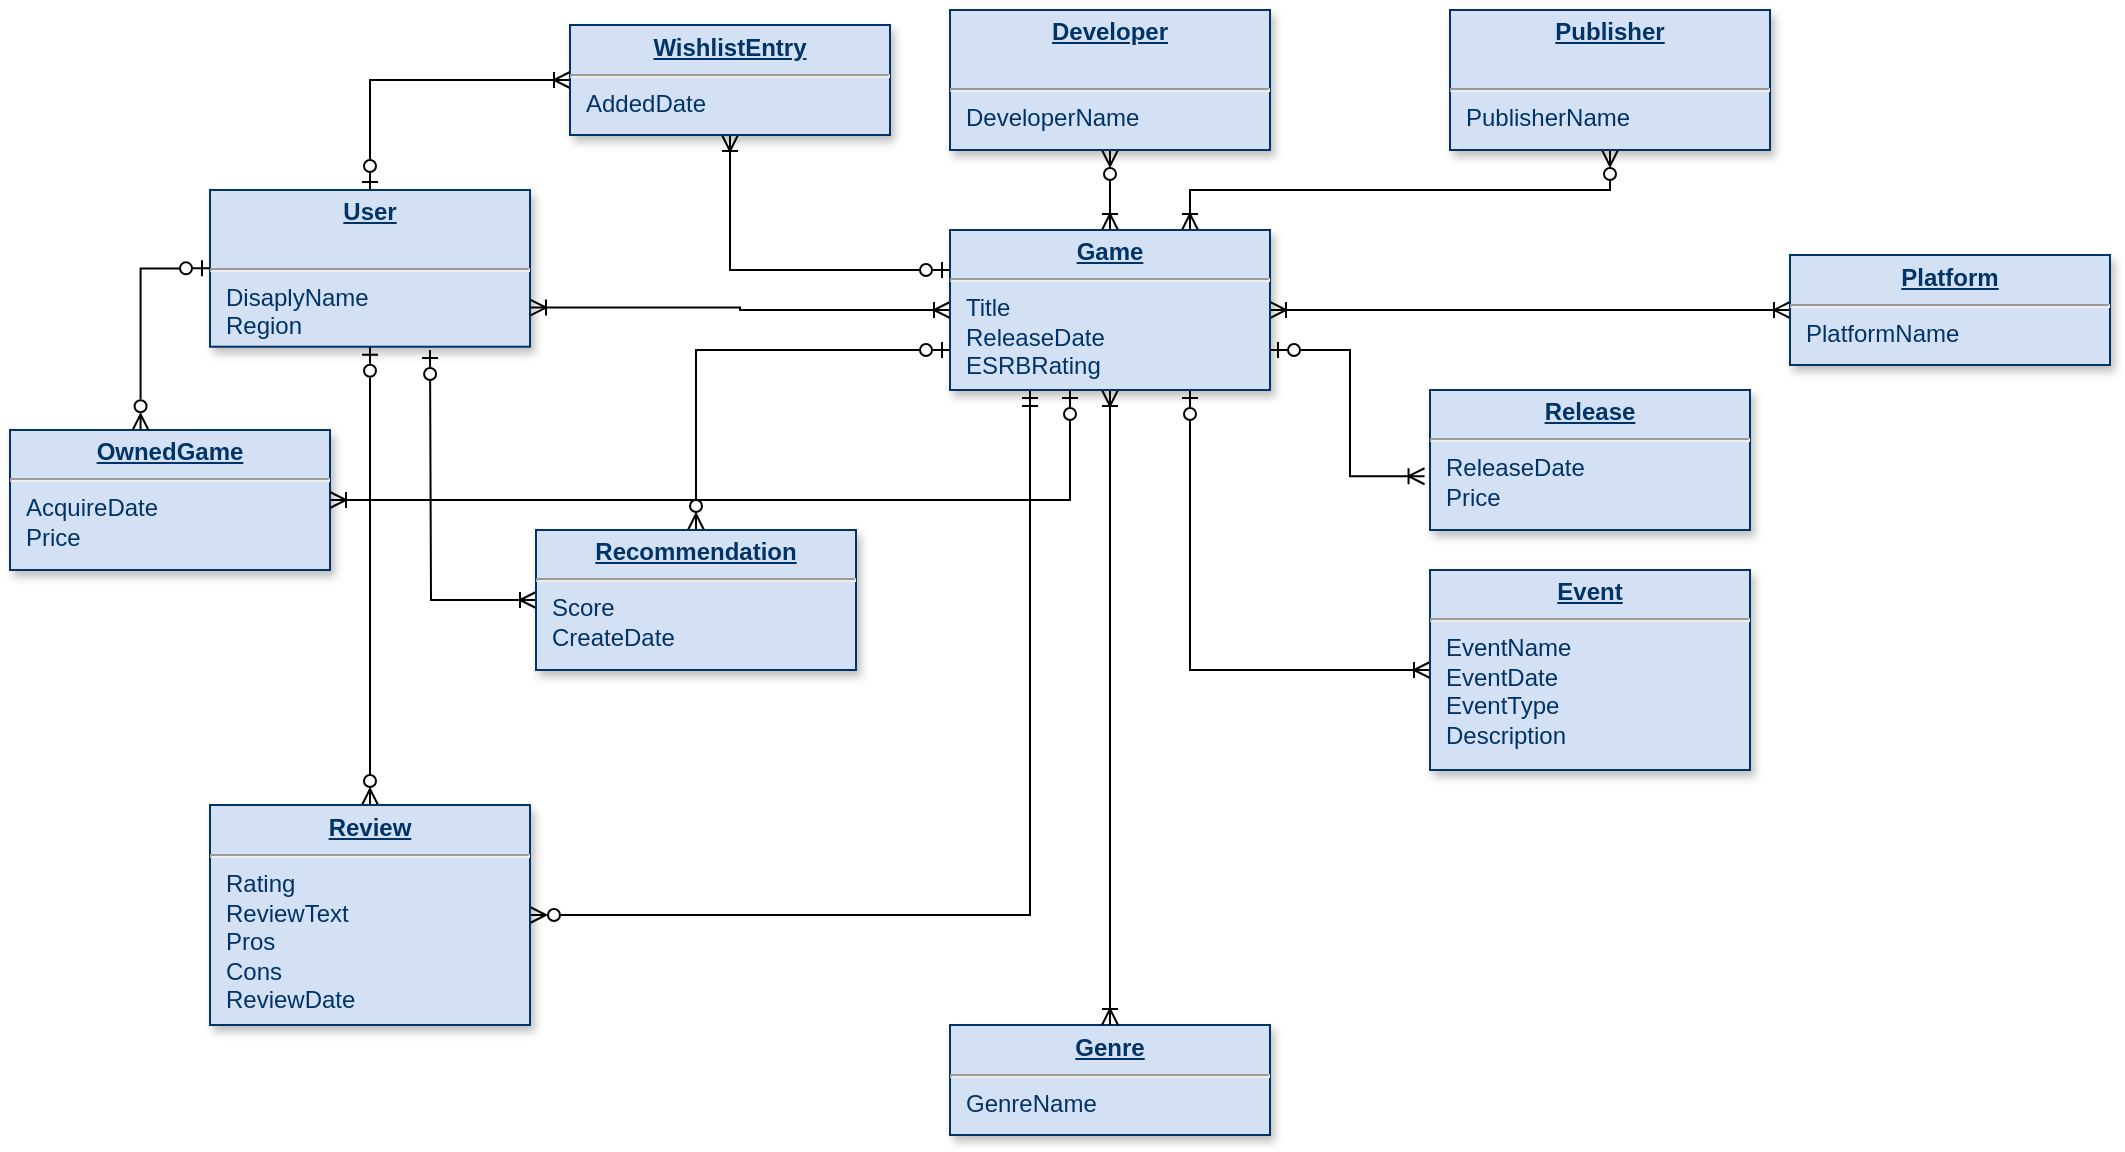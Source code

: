 <mxfile version="28.2.7">
  <diagram name="Page-1" id="efa7a0a1-bf9b-a30e-e6df-94a7791c09e9">
    <mxGraphModel dx="1868" dy="1704" grid="1" gridSize="10" guides="1" tooltips="1" connect="1" arrows="1" fold="1" page="1" pageScale="1" pageWidth="826" pageHeight="1169" background="none" math="0" shadow="0">
      <root>
        <mxCell id="0" />
        <mxCell id="1" parent="0" />
        <mxCell id="kCV_MBCDykehdOcuHees-121" style="edgeStyle=orthogonalEdgeStyle;rounded=0;orthogonalLoop=1;jettySize=auto;html=1;exitX=0.5;exitY=1;exitDx=0;exitDy=0;entryX=0.5;entryY=0;entryDx=0;entryDy=0;startArrow=ERzeroToOne;startFill=0;endArrow=ERzeroToMany;endFill=0;" parent="1" source="19" target="kCV_MBCDykehdOcuHees-115" edge="1">
          <mxGeometry relative="1" as="geometry" />
        </mxCell>
        <mxCell id="kCV_MBCDykehdOcuHees-132" style="edgeStyle=orthogonalEdgeStyle;rounded=0;orthogonalLoop=1;jettySize=auto;html=1;exitX=0.5;exitY=0;exitDx=0;exitDy=0;entryX=0;entryY=0.5;entryDx=0;entryDy=0;startArrow=ERzeroToOne;startFill=0;endArrow=ERoneToMany;endFill=0;" parent="1" source="19" target="kCV_MBCDykehdOcuHees-125" edge="1">
          <mxGeometry relative="1" as="geometry" />
        </mxCell>
        <mxCell id="19" value="&lt;p style=&quot;margin: 0px; margin-top: 4px; text-align: center; text-decoration: underline;&quot;&gt;&lt;strong&gt;User&lt;/strong&gt;&lt;/p&gt;&lt;br&gt;&lt;hr&gt;&lt;p style=&quot;margin: 0px; margin-left: 8px;&quot;&gt;DisaplyName&lt;br&gt;Region&lt;/p&gt;" style="verticalAlign=top;align=left;overflow=fill;fontSize=12;fontFamily=Helvetica;html=1;strokeColor=#003366;shadow=1;fillColor=#D4E1F5;fontColor=#003366" parent="1" vertex="1">
          <mxGeometry x="90" y="20" width="160" height="78.36" as="geometry" />
        </mxCell>
        <mxCell id="21" value="&lt;p style=&quot;margin: 0px; margin-top: 4px; text-align: center; text-decoration: underline;&quot;&gt;&lt;strong&gt;Genre&lt;/strong&gt;&lt;/p&gt;&lt;hr&gt;&lt;p style=&quot;margin: 0px; margin-left: 8px;&quot;&gt;GenreName&lt;/p&gt;" style="verticalAlign=top;align=left;overflow=fill;fontSize=12;fontFamily=Helvetica;html=1;strokeColor=#003366;shadow=1;fillColor=#D4E1F5;fontColor=#003366" parent="1" vertex="1">
          <mxGeometry x="460" y="437.5" width="160" height="55" as="geometry" />
        </mxCell>
        <mxCell id="kCV_MBCDykehdOcuHees-119" style="edgeStyle=orthogonalEdgeStyle;rounded=0;orthogonalLoop=1;jettySize=auto;html=1;exitX=0.5;exitY=1;exitDx=0;exitDy=0;entryX=0.5;entryY=0;entryDx=0;entryDy=0;startArrow=ERoneToMany;startFill=0;endArrow=ERoneToMany;endFill=0;" parent="1" source="25" target="21" edge="1">
          <mxGeometry relative="1" as="geometry" />
        </mxCell>
        <mxCell id="kCV_MBCDykehdOcuHees-120" style="edgeStyle=orthogonalEdgeStyle;rounded=0;orthogonalLoop=1;jettySize=auto;html=1;exitX=1;exitY=0.5;exitDx=0;exitDy=0;entryX=0;entryY=0.5;entryDx=0;entryDy=0;startArrow=ERoneToMany;startFill=0;endArrow=ERoneToMany;endFill=0;" parent="1" source="25" target="kCV_MBCDykehdOcuHees-114" edge="1">
          <mxGeometry relative="1" as="geometry" />
        </mxCell>
        <mxCell id="kCV_MBCDykehdOcuHees-122" style="edgeStyle=orthogonalEdgeStyle;rounded=0;orthogonalLoop=1;jettySize=auto;html=1;exitX=0;exitY=0.5;exitDx=0;exitDy=0;entryX=1;entryY=0.75;entryDx=0;entryDy=0;startArrow=ERoneToMany;startFill=0;endArrow=ERoneToMany;endFill=0;" parent="1" source="25" target="19" edge="1">
          <mxGeometry relative="1" as="geometry" />
        </mxCell>
        <mxCell id="kCV_MBCDykehdOcuHees-129" style="edgeStyle=orthogonalEdgeStyle;rounded=0;orthogonalLoop=1;jettySize=auto;html=1;exitX=0.5;exitY=0;exitDx=0;exitDy=0;entryX=0.5;entryY=1;entryDx=0;entryDy=0;startArrow=ERoneToMany;startFill=0;endArrow=ERzeroToMany;endFill=0;" parent="1" source="25" target="kCV_MBCDykehdOcuHees-123" edge="1">
          <mxGeometry relative="1" as="geometry" />
        </mxCell>
        <mxCell id="kCV_MBCDykehdOcuHees-130" style="edgeStyle=orthogonalEdgeStyle;rounded=0;orthogonalLoop=1;jettySize=auto;html=1;exitX=0.75;exitY=0;exitDx=0;exitDy=0;entryX=0.5;entryY=1;entryDx=0;entryDy=0;startArrow=ERoneToMany;startFill=0;endArrow=ERzeroToMany;endFill=0;" parent="1" source="25" target="kCV_MBCDykehdOcuHees-124" edge="1">
          <mxGeometry relative="1" as="geometry" />
        </mxCell>
        <mxCell id="kCV_MBCDykehdOcuHees-131" style="edgeStyle=orthogonalEdgeStyle;rounded=0;orthogonalLoop=1;jettySize=auto;html=1;exitX=0.25;exitY=1;exitDx=0;exitDy=0;entryX=1;entryY=0.5;entryDx=0;entryDy=0;startArrow=ERmandOne;startFill=0;endArrow=ERzeroToMany;endFill=0;" parent="1" source="25" target="kCV_MBCDykehdOcuHees-115" edge="1">
          <mxGeometry relative="1" as="geometry" />
        </mxCell>
        <mxCell id="kCV_MBCDykehdOcuHees-133" style="edgeStyle=orthogonalEdgeStyle;rounded=0;orthogonalLoop=1;jettySize=auto;html=1;exitX=0;exitY=0.25;exitDx=0;exitDy=0;entryX=0.5;entryY=1;entryDx=0;entryDy=0;startArrow=ERzeroToOne;startFill=0;endArrow=ERoneToMany;endFill=0;" parent="1" source="25" target="kCV_MBCDykehdOcuHees-125" edge="1">
          <mxGeometry relative="1" as="geometry" />
        </mxCell>
        <mxCell id="kCV_MBCDykehdOcuHees-134" style="edgeStyle=orthogonalEdgeStyle;rounded=0;orthogonalLoop=1;jettySize=auto;html=1;exitX=0.75;exitY=1;exitDx=0;exitDy=0;entryX=0;entryY=0.5;entryDx=0;entryDy=0;startArrow=ERzeroToOne;startFill=0;endArrow=ERoneToMany;endFill=0;" parent="1" source="25" target="kCV_MBCDykehdOcuHees-117" edge="1">
          <mxGeometry relative="1" as="geometry" />
        </mxCell>
        <mxCell id="kCV_MBCDykehdOcuHees-138" style="edgeStyle=orthogonalEdgeStyle;rounded=0;orthogonalLoop=1;jettySize=auto;html=1;exitX=0;exitY=0.75;exitDx=0;exitDy=0;entryX=0.5;entryY=0;entryDx=0;entryDy=0;startArrow=ERzeroToOne;startFill=0;endArrow=ERzeroToMany;endFill=0;" parent="1" source="25" target="kCV_MBCDykehdOcuHees-128" edge="1">
          <mxGeometry relative="1" as="geometry" />
        </mxCell>
        <mxCell id="25" value="&lt;p style=&quot;margin: 0px; margin-top: 4px; text-align: center; text-decoration: underline;&quot;&gt;&lt;strong&gt;Game&lt;/strong&gt;&lt;/p&gt;&lt;hr&gt;&lt;p style=&quot;margin: 0px; margin-left: 8px;&quot;&gt;Title&lt;/p&gt;&lt;p style=&quot;margin: 0px; margin-left: 8px;&quot;&gt;ReleaseDate&lt;/p&gt;&lt;p style=&quot;margin: 0px; margin-left: 8px;&quot;&gt;ESRBRating&lt;/p&gt;" style="verticalAlign=top;align=left;overflow=fill;fontSize=12;fontFamily=Helvetica;html=1;strokeColor=#003366;shadow=1;fillColor=#D4E1F5;fontColor=#003366" parent="1" vertex="1">
          <mxGeometry x="460" y="40" width="160" height="80" as="geometry" />
        </mxCell>
        <mxCell id="kCV_MBCDykehdOcuHees-114" value="&lt;p style=&quot;margin: 0px; margin-top: 4px; text-align: center; text-decoration: underline;&quot;&gt;&lt;strong&gt;Platform&lt;/strong&gt;&lt;/p&gt;&lt;hr&gt;&lt;p style=&quot;margin: 0px; margin-left: 8px;&quot;&gt;PlatformName&lt;/p&gt;" style="verticalAlign=top;align=left;overflow=fill;fontSize=12;fontFamily=Helvetica;html=1;strokeColor=#003366;shadow=1;fillColor=#D4E1F5;fontColor=#003366" parent="1" vertex="1">
          <mxGeometry x="880" y="52.5" width="160" height="55" as="geometry" />
        </mxCell>
        <mxCell id="kCV_MBCDykehdOcuHees-115" value="&lt;p style=&quot;margin: 0px; margin-top: 4px; text-align: center; text-decoration: underline;&quot;&gt;&lt;b&gt;Review&lt;/b&gt;&lt;/p&gt;&lt;hr&gt;&lt;p style=&quot;margin: 0px; margin-left: 8px;&quot;&gt;Rating&lt;/p&gt;&lt;p style=&quot;margin: 0px; margin-left: 8px;&quot;&gt;ReviewText&lt;/p&gt;&lt;p style=&quot;margin: 0px; margin-left: 8px;&quot;&gt;Pros&lt;/p&gt;&lt;p style=&quot;margin: 0px; margin-left: 8px;&quot;&gt;Cons&lt;br&gt;ReviewDate&lt;/p&gt;" style="verticalAlign=top;align=left;overflow=fill;fontSize=12;fontFamily=Helvetica;html=1;strokeColor=#003366;shadow=1;fillColor=#D4E1F5;fontColor=#003366" parent="1" vertex="1">
          <mxGeometry x="90" y="327.5" width="160" height="110" as="geometry" />
        </mxCell>
        <mxCell id="kCV_MBCDykehdOcuHees-117" value="&lt;p style=&quot;margin: 0px; margin-top: 4px; text-align: center; text-decoration: underline;&quot;&gt;&lt;b&gt;Event&lt;/b&gt;&lt;/p&gt;&lt;hr&gt;&lt;p style=&quot;margin: 0px; margin-left: 8px;&quot;&gt;EventName&lt;/p&gt;&lt;p style=&quot;margin: 0px; margin-left: 8px;&quot;&gt;EventDate&lt;/p&gt;&lt;p style=&quot;margin: 0px; margin-left: 8px;&quot;&gt;EventType&lt;br&gt;Description&lt;/p&gt;" style="verticalAlign=top;align=left;overflow=fill;fontSize=12;fontFamily=Helvetica;html=1;strokeColor=#003366;shadow=1;fillColor=#D4E1F5;fontColor=#003366" parent="1" vertex="1">
          <mxGeometry x="700" y="210" width="160" height="100" as="geometry" />
        </mxCell>
        <mxCell id="kCV_MBCDykehdOcuHees-123" value="&lt;p style=&quot;margin: 0px; margin-top: 4px; text-align: center; text-decoration: underline;&quot;&gt;&lt;strong&gt;Developer&lt;/strong&gt;&lt;/p&gt;&lt;br&gt;&lt;hr&gt;&lt;p style=&quot;margin: 0px; margin-left: 8px;&quot;&gt;DeveloperName&lt;br&gt;&lt;/p&gt;" style="verticalAlign=top;align=left;overflow=fill;fontSize=12;fontFamily=Helvetica;html=1;strokeColor=#003366;shadow=1;fillColor=#D4E1F5;fontColor=#003366" parent="1" vertex="1">
          <mxGeometry x="460" y="-70" width="160" height="70" as="geometry" />
        </mxCell>
        <mxCell id="kCV_MBCDykehdOcuHees-124" value="&lt;p style=&quot;margin: 0px; margin-top: 4px; text-align: center; text-decoration: underline;&quot;&gt;&lt;strong&gt;Publisher&lt;/strong&gt;&lt;/p&gt;&lt;br&gt;&lt;hr&gt;&lt;p style=&quot;margin: 0px; margin-left: 8px;&quot;&gt;PublisherName&lt;br&gt;&lt;/p&gt;" style="verticalAlign=top;align=left;overflow=fill;fontSize=12;fontFamily=Helvetica;html=1;strokeColor=#003366;shadow=1;fillColor=#D4E1F5;fontColor=#003366" parent="1" vertex="1">
          <mxGeometry x="710" y="-70" width="160" height="70" as="geometry" />
        </mxCell>
        <mxCell id="kCV_MBCDykehdOcuHees-125" value="&lt;p style=&quot;margin: 0px; margin-top: 4px; text-align: center; text-decoration: underline;&quot;&gt;&lt;strong&gt;WishlistEntry&lt;/strong&gt;&lt;/p&gt;&lt;hr&gt;&lt;p style=&quot;margin: 0px; margin-left: 8px;&quot;&gt;AddedDate&lt;/p&gt;" style="verticalAlign=top;align=left;overflow=fill;fontSize=12;fontFamily=Helvetica;html=1;strokeColor=#003366;shadow=1;fillColor=#D4E1F5;fontColor=#003366" parent="1" vertex="1">
          <mxGeometry x="270" y="-62.5" width="160" height="55" as="geometry" />
        </mxCell>
        <mxCell id="kCV_MBCDykehdOcuHees-126" value="&lt;p style=&quot;margin: 0px; margin-top: 4px; text-align: center; text-decoration: underline;&quot;&gt;&lt;strong&gt;OwnedGame&lt;/strong&gt;&lt;/p&gt;&lt;hr&gt;&lt;p style=&quot;margin: 0px; margin-left: 8px;&quot;&gt;AcquireDate&lt;br&gt;Price&lt;/p&gt;" style="verticalAlign=top;align=left;overflow=fill;fontSize=12;fontFamily=Helvetica;html=1;strokeColor=#003366;shadow=1;fillColor=#D4E1F5;fontColor=#003366" parent="1" vertex="1">
          <mxGeometry x="-10" y="140" width="160" height="70" as="geometry" />
        </mxCell>
        <mxCell id="kCV_MBCDykehdOcuHees-127" value="&lt;p style=&quot;margin: 0px; margin-top: 4px; text-align: center; text-decoration: underline;&quot;&gt;&lt;b&gt;Release&lt;/b&gt;&lt;/p&gt;&lt;hr&gt;&lt;p style=&quot;margin: 0px; margin-left: 8px;&quot;&gt;ReleaseDate&lt;br&gt;Price&lt;/p&gt;" style="verticalAlign=top;align=left;overflow=fill;fontSize=12;fontFamily=Helvetica;html=1;strokeColor=#003366;shadow=1;fillColor=#D4E1F5;fontColor=#003366" parent="1" vertex="1">
          <mxGeometry x="700" y="120" width="160" height="70" as="geometry" />
        </mxCell>
        <mxCell id="kCV_MBCDykehdOcuHees-137" style="edgeStyle=orthogonalEdgeStyle;rounded=0;orthogonalLoop=1;jettySize=auto;html=1;exitX=0;exitY=0.5;exitDx=0;exitDy=0;endArrow=ERzeroToOne;endFill=0;startArrow=ERoneToMany;startFill=0;" parent="1" source="kCV_MBCDykehdOcuHees-128" edge="1">
          <mxGeometry relative="1" as="geometry">
            <mxPoint x="200" y="100" as="targetPoint" />
          </mxGeometry>
        </mxCell>
        <mxCell id="kCV_MBCDykehdOcuHees-128" value="&lt;p style=&quot;margin: 0px; margin-top: 4px; text-align: center; text-decoration: underline;&quot;&gt;&lt;b&gt;Recommendation&lt;/b&gt;&lt;/p&gt;&lt;hr&gt;&lt;p style=&quot;margin: 0px; margin-left: 8px;&quot;&gt;Score&lt;br&gt;CreateDate&lt;/p&gt;" style="verticalAlign=top;align=left;overflow=fill;fontSize=12;fontFamily=Helvetica;html=1;strokeColor=#003366;shadow=1;fillColor=#D4E1F5;fontColor=#003366" parent="1" vertex="1">
          <mxGeometry x="253" y="190" width="160" height="70" as="geometry" />
        </mxCell>
        <mxCell id="kCV_MBCDykehdOcuHees-135" style="edgeStyle=orthogonalEdgeStyle;rounded=0;orthogonalLoop=1;jettySize=auto;html=1;exitX=1;exitY=0.75;exitDx=0;exitDy=0;entryX=-0.017;entryY=0.616;entryDx=0;entryDy=0;entryPerimeter=0;startArrow=ERzeroToOne;startFill=0;endArrow=ERoneToMany;endFill=0;" parent="1" source="25" target="kCV_MBCDykehdOcuHees-127" edge="1">
          <mxGeometry relative="1" as="geometry" />
        </mxCell>
        <mxCell id="kCV_MBCDykehdOcuHees-139" style="edgeStyle=orthogonalEdgeStyle;rounded=0;orthogonalLoop=1;jettySize=auto;html=1;exitX=0;exitY=0.5;exitDx=0;exitDy=0;entryX=0.408;entryY=0.002;entryDx=0;entryDy=0;entryPerimeter=0;startArrow=ERzeroToOne;startFill=0;endArrow=ERzeroToMany;endFill=0;" parent="1" source="19" target="kCV_MBCDykehdOcuHees-126" edge="1">
          <mxGeometry relative="1" as="geometry" />
        </mxCell>
        <mxCell id="kCV_MBCDykehdOcuHees-140" style="edgeStyle=orthogonalEdgeStyle;rounded=0;orthogonalLoop=1;jettySize=auto;html=1;exitX=1;exitY=0.5;exitDx=0;exitDy=0;entryX=0.375;entryY=1;entryDx=0;entryDy=0;entryPerimeter=0;startArrow=ERoneToMany;startFill=0;endArrow=ERzeroToOne;endFill=0;" parent="1" source="kCV_MBCDykehdOcuHees-126" target="25" edge="1">
          <mxGeometry relative="1" as="geometry" />
        </mxCell>
      </root>
    </mxGraphModel>
  </diagram>
</mxfile>
